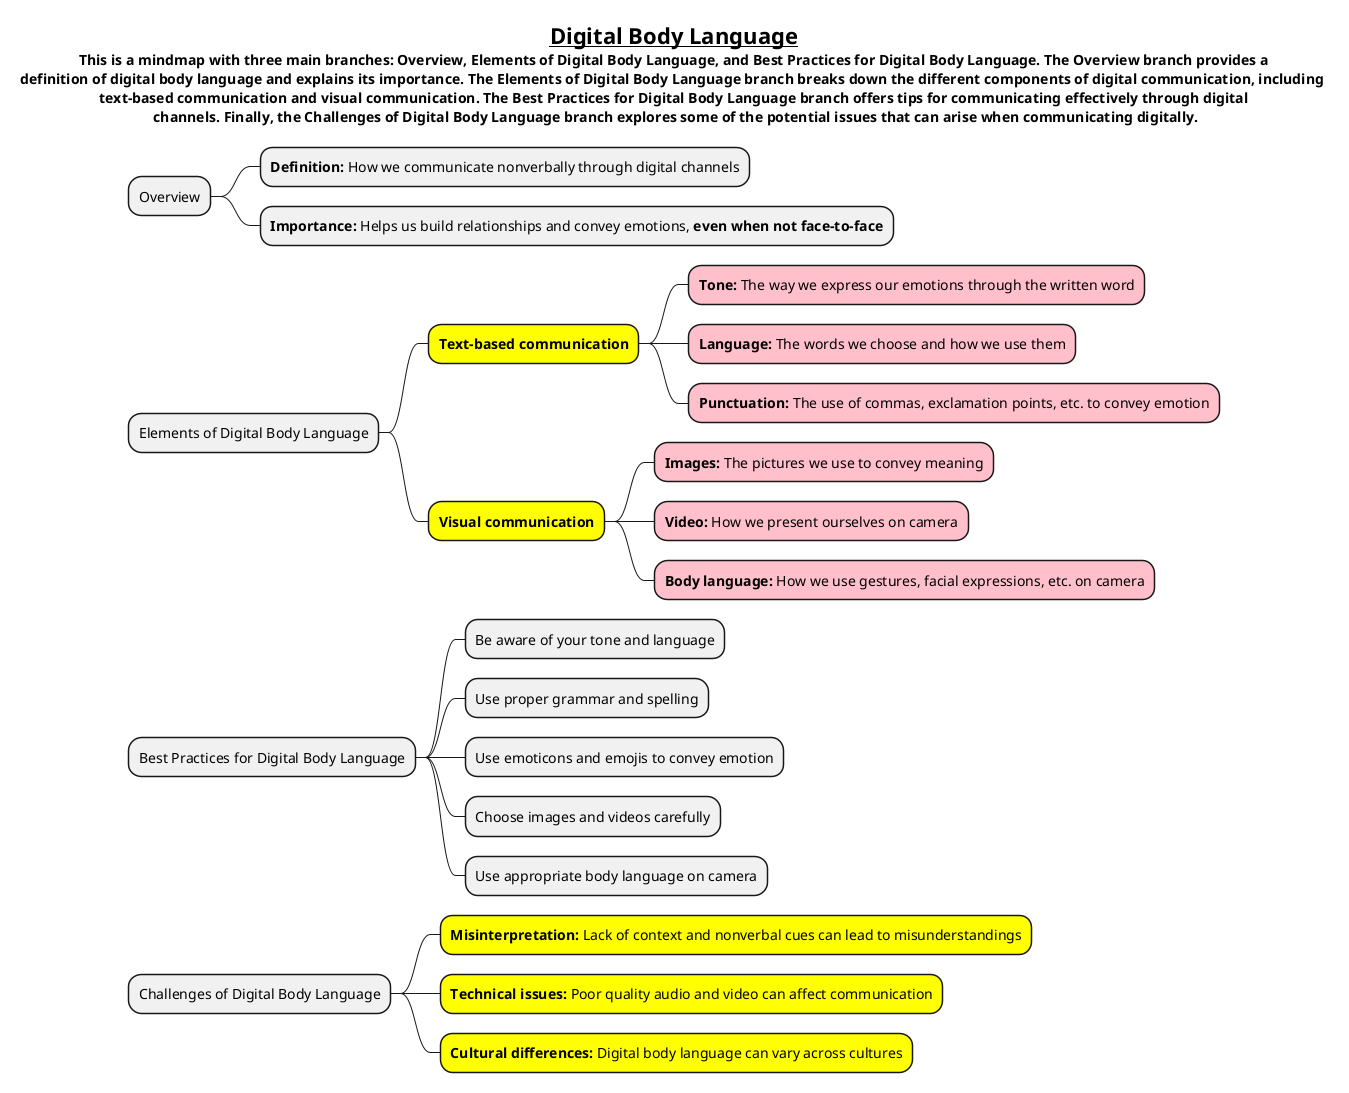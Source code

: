 @startmindmap
title = __Digital Body Language__ \n This is a mindmap with three main branches: Overview, Elements of Digital Body Language, and Best Practices for Digital Body Language. The Overview branch provides a \ndefinition of digital body language and explains its importance. The Elements of Digital Body Language branch breaks down the different components of digital communication, including \ntext-based communication and visual communication. The Best Practices for Digital Body Language branch offers tips for communicating effectively through digital\n channels. Finally, the Challenges of Digital Body Language branch explores some of the potential issues that can arise when communicating digitally.






* Overview
** **Definition:** How we communicate nonverbally through digital channels
** **Importance:** Helps us build relationships and convey emotions, **even when not face-to-face**

* Elements of Digital Body Language
**[#yellow] **Text-based communication**
***[#pink] **Tone:** The way we express our emotions through the written word
***[#pink] **Language:** The words we choose and how we use them
***[#pink] **Punctuation:** The use of commas, exclamation points, etc. to convey emotion
**[#yellow] **Visual communication**
***[#pink] **Images:** The pictures we use to convey meaning
***[#pink] **Video:** How we present ourselves on camera
***[#pink] **Body language:** How we use gestures, facial expressions, etc. on camera

* Best Practices for Digital Body Language
** Be aware of your tone and language
** Use proper grammar and spelling
** Use emoticons and emojis to convey emotion
** Choose images and videos carefully
** Use appropriate body language on camera

* Challenges of Digital Body Language
**[#yellow] **Misinterpretation:** Lack of context and nonverbal cues can lead to misunderstandings
**[#yellow] **Technical issues:** Poor quality audio and video can affect communication
**[#yellow] **Cultural differences:** Digital body language can vary across cultures

@endmindmap
